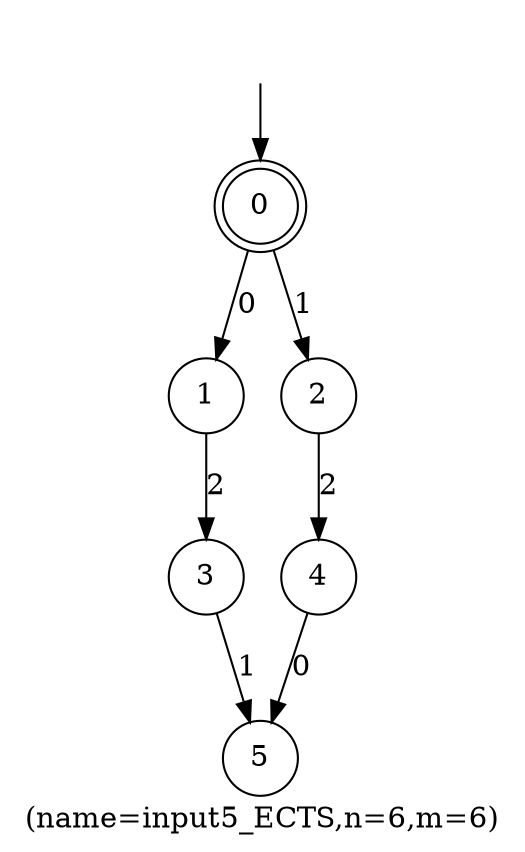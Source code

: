 digraph input5_ECTS{
	label="(name=input5_ECTS,n=6,m=6)";
	_nil [style = "invis"];
	node [shape = doublecircle]; 0;
	node [shape = circle];
	_nil -> 0;
	0->1[label="0"];
	4->5[label="0"];
	3->5[label="1"];
	0->2[label="1"];
	1->3[label="2"];
	2->4[label="2"];
}
